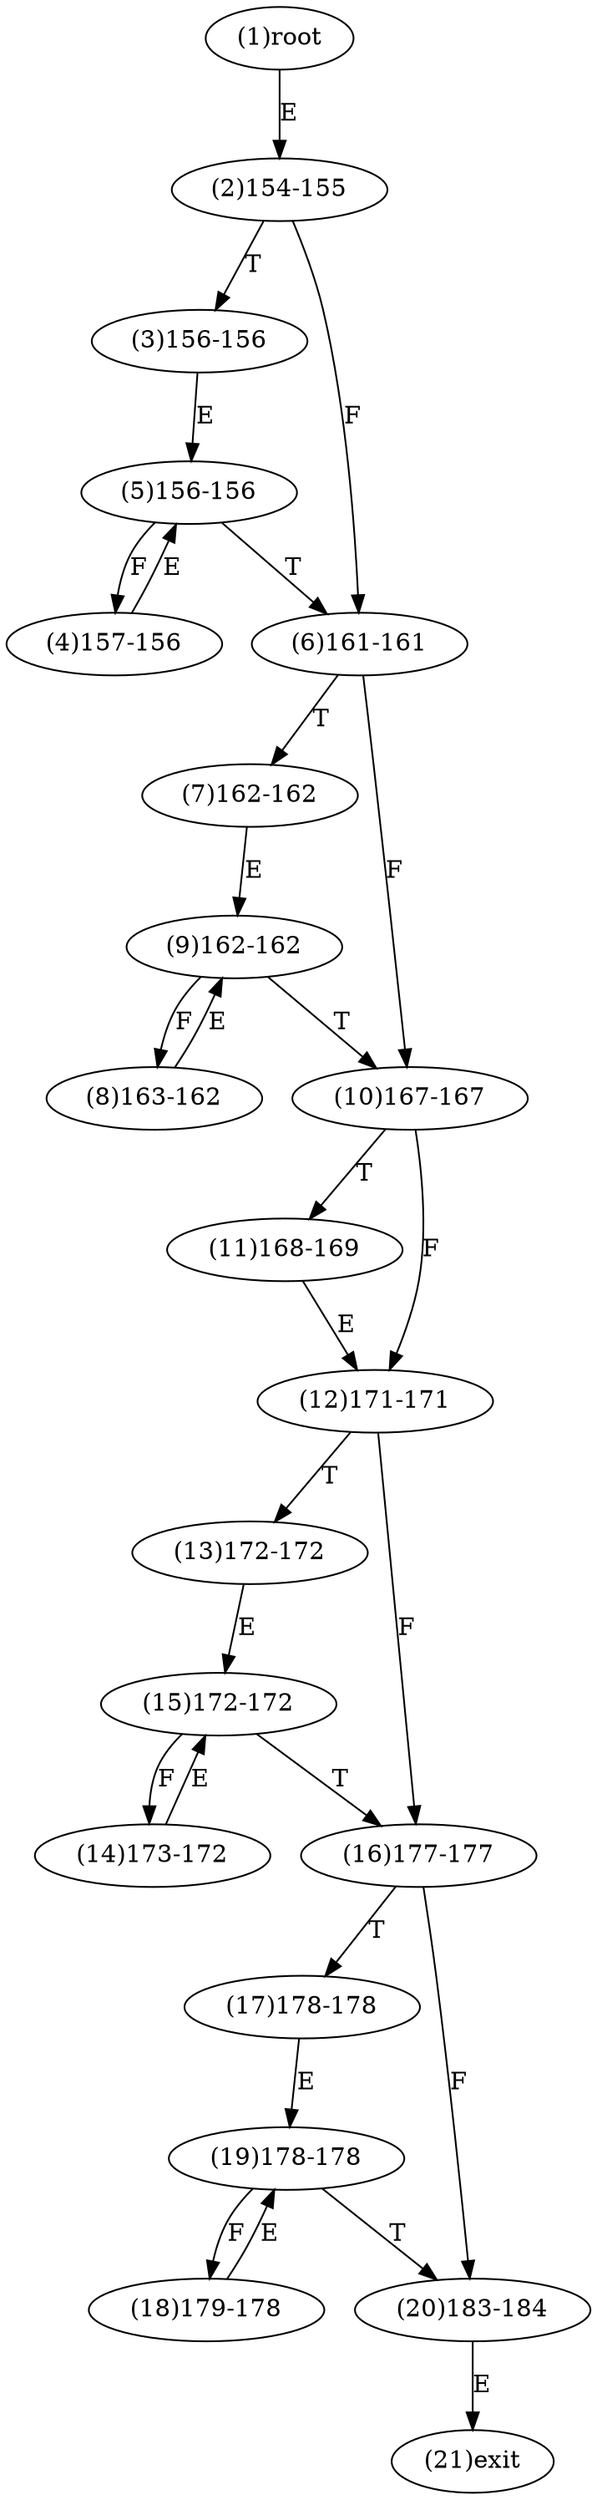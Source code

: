 digraph "" { 
1[ label="(1)root"];
2[ label="(2)154-155"];
3[ label="(3)156-156"];
4[ label="(4)157-156"];
5[ label="(5)156-156"];
6[ label="(6)161-161"];
7[ label="(7)162-162"];
8[ label="(8)163-162"];
9[ label="(9)162-162"];
10[ label="(10)167-167"];
11[ label="(11)168-169"];
12[ label="(12)171-171"];
13[ label="(13)172-172"];
14[ label="(14)173-172"];
15[ label="(15)172-172"];
17[ label="(17)178-178"];
16[ label="(16)177-177"];
19[ label="(19)178-178"];
18[ label="(18)179-178"];
21[ label="(21)exit"];
20[ label="(20)183-184"];
1->2[ label="E"];
2->6[ label="F"];
2->3[ label="T"];
3->5[ label="E"];
4->5[ label="E"];
5->4[ label="F"];
5->6[ label="T"];
6->10[ label="F"];
6->7[ label="T"];
7->9[ label="E"];
8->9[ label="E"];
9->8[ label="F"];
9->10[ label="T"];
10->12[ label="F"];
10->11[ label="T"];
11->12[ label="E"];
12->16[ label="F"];
12->13[ label="T"];
13->15[ label="E"];
14->15[ label="E"];
15->14[ label="F"];
15->16[ label="T"];
16->20[ label="F"];
16->17[ label="T"];
17->19[ label="E"];
18->19[ label="E"];
19->18[ label="F"];
19->20[ label="T"];
20->21[ label="E"];
}